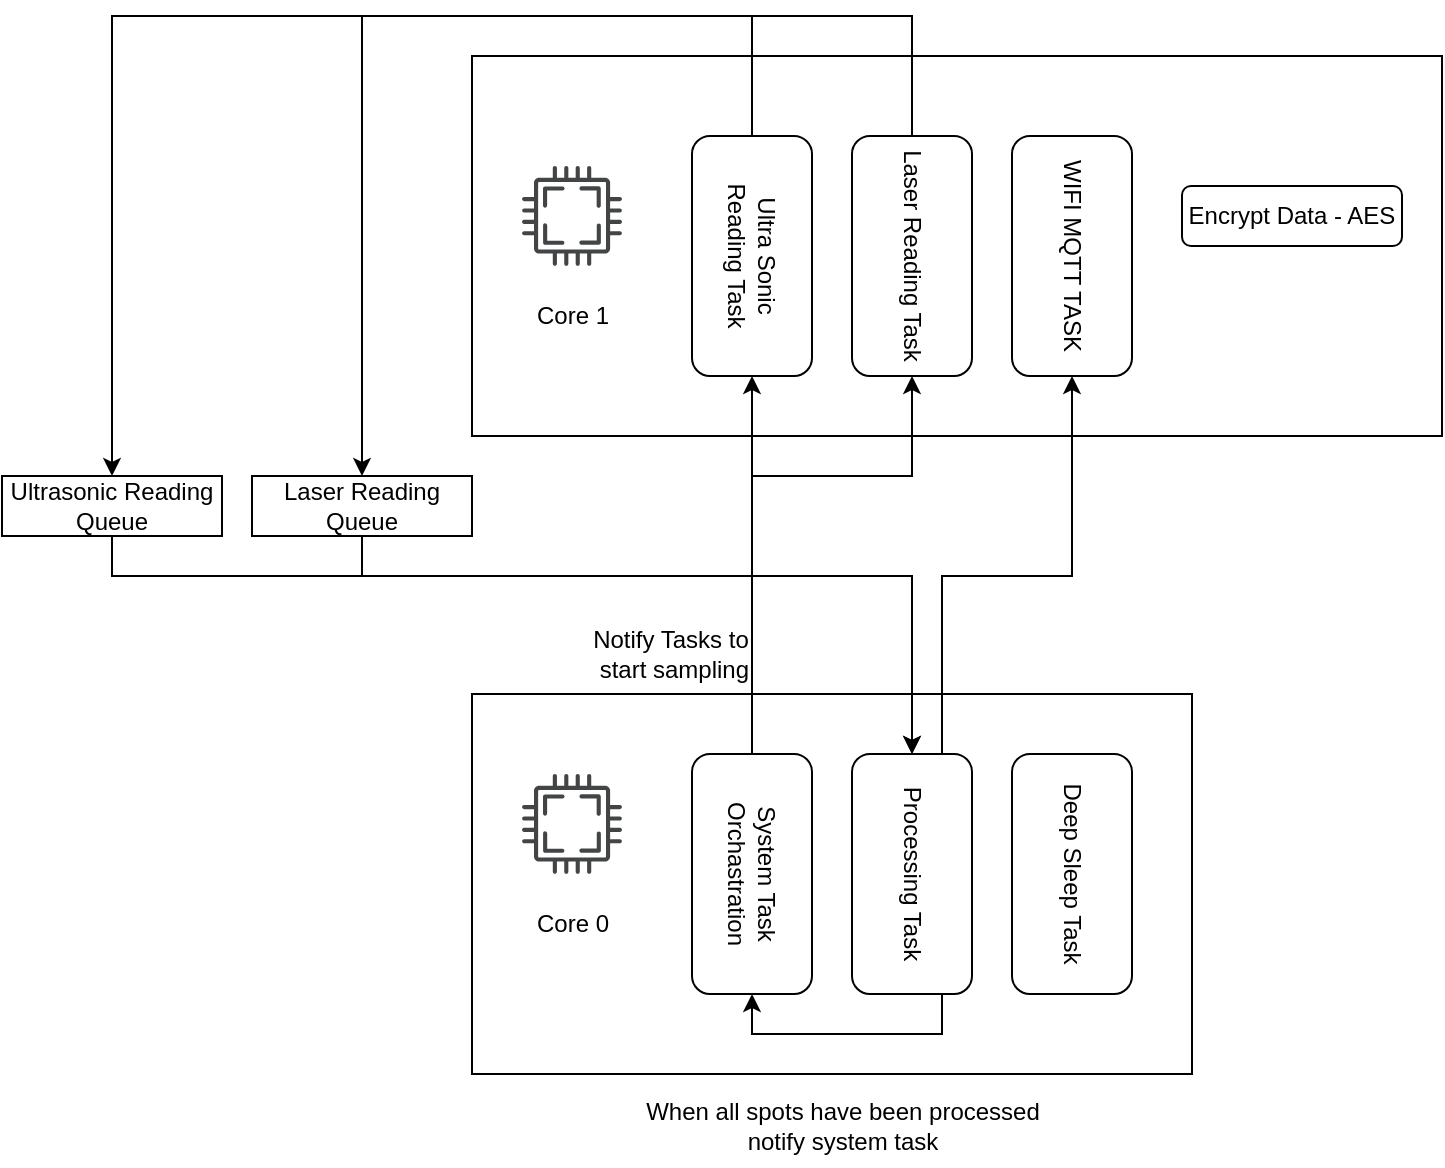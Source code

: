 <mxfile version="27.0.9">
  <diagram name="Page-1" id="YjfDYSAni3ohlUiW1IaJ">
    <mxGraphModel dx="1439" dy="806" grid="1" gridSize="10" guides="1" tooltips="1" connect="1" arrows="1" fold="1" page="1" pageScale="1" pageWidth="827" pageHeight="583" math="0" shadow="0">
      <root>
        <mxCell id="0" />
        <mxCell id="1" parent="0" />
        <mxCell id="ijcw4CLRvwiuMin02ovJ-13" value="" style="rounded=0;whiteSpace=wrap;html=1;fillColor=none;" parent="1" vertex="1">
          <mxGeometry x="315" y="347" width="360" height="190" as="geometry" />
        </mxCell>
        <mxCell id="ijcw4CLRvwiuMin02ovJ-9" value="" style="rounded=0;whiteSpace=wrap;html=1;fillColor=none;" parent="1" vertex="1">
          <mxGeometry x="315" y="28" width="485" height="190" as="geometry" />
        </mxCell>
        <mxCell id="ijcw4CLRvwiuMin02ovJ-2" value="" style="sketch=0;pointerEvents=1;shadow=0;dashed=0;html=1;strokeColor=none;fillColor=#434445;aspect=fixed;labelPosition=center;verticalLabelPosition=bottom;verticalAlign=top;align=center;outlineConnect=0;shape=mxgraph.vvd.cpu;" parent="1" vertex="1">
          <mxGeometry x="340" y="83" width="50" height="50" as="geometry" />
        </mxCell>
        <mxCell id="ijcw4CLRvwiuMin02ovJ-3" value="Core 1" style="text;html=1;align=center;verticalAlign=middle;resizable=0;points=[];autosize=1;strokeColor=none;fillColor=none;" parent="1" vertex="1">
          <mxGeometry x="335" y="143" width="60" height="30" as="geometry" />
        </mxCell>
        <mxCell id="ijcw4CLRvwiuMin02ovJ-4" value="" style="sketch=0;pointerEvents=1;shadow=0;dashed=0;html=1;strokeColor=none;fillColor=#434445;aspect=fixed;labelPosition=center;verticalLabelPosition=bottom;verticalAlign=top;align=center;outlineConnect=0;shape=mxgraph.vvd.cpu;" parent="1" vertex="1">
          <mxGeometry x="340" y="387" width="50" height="50" as="geometry" />
        </mxCell>
        <mxCell id="ijcw4CLRvwiuMin02ovJ-5" value="Core 0" style="text;html=1;align=center;verticalAlign=middle;resizable=0;points=[];autosize=1;strokeColor=none;fillColor=none;" parent="1" vertex="1">
          <mxGeometry x="335" y="447" width="60" height="30" as="geometry" />
        </mxCell>
        <mxCell id="ijcw4CLRvwiuMin02ovJ-6" value="Ultra Sonic &lt;br&gt;Reading Task" style="rounded=1;whiteSpace=wrap;html=1;rotation=90;" parent="1" vertex="1">
          <mxGeometry x="395" y="98" width="120" height="60" as="geometry" />
        </mxCell>
        <mxCell id="ijcw4CLRvwiuMin02ovJ-7" value="Laser Reading Task" style="rounded=1;whiteSpace=wrap;html=1;rotation=90;" parent="1" vertex="1">
          <mxGeometry x="475" y="98" width="120" height="60" as="geometry" />
        </mxCell>
        <mxCell id="ijcw4CLRvwiuMin02ovJ-8" value="WIFI MQTT TASK" style="rounded=1;whiteSpace=wrap;html=1;rotation=90;" parent="1" vertex="1">
          <mxGeometry x="555" y="98" width="120" height="60" as="geometry" />
        </mxCell>
        <mxCell id="ijcw4CLRvwiuMin02ovJ-10" value="System Task Orchastration" style="rounded=1;whiteSpace=wrap;html=1;rotation=90;" parent="1" vertex="1">
          <mxGeometry x="395" y="407" width="120" height="60" as="geometry" />
        </mxCell>
        <mxCell id="ijcw4CLRvwiuMin02ovJ-23" style="edgeStyle=orthogonalEdgeStyle;rounded=0;orthogonalLoop=1;jettySize=auto;html=1;exitX=1;exitY=0.25;exitDx=0;exitDy=0;entryX=1;entryY=0.5;entryDx=0;entryDy=0;" parent="1" source="ijcw4CLRvwiuMin02ovJ-11" target="ijcw4CLRvwiuMin02ovJ-10" edge="1">
          <mxGeometry relative="1" as="geometry" />
        </mxCell>
        <mxCell id="ijcw4CLRvwiuMin02ovJ-11" value="Processing Task" style="rounded=1;whiteSpace=wrap;html=1;rotation=90;" parent="1" vertex="1">
          <mxGeometry x="475" y="407" width="120" height="60" as="geometry" />
        </mxCell>
        <mxCell id="ijcw4CLRvwiuMin02ovJ-12" value="Deep Sleep Task" style="rounded=1;whiteSpace=wrap;html=1;rotation=90;" parent="1" vertex="1">
          <mxGeometry x="555" y="407" width="120" height="60" as="geometry" />
        </mxCell>
        <mxCell id="ijcw4CLRvwiuMin02ovJ-14" value="" style="endArrow=classic;html=1;rounded=0;exitX=0;exitY=0.5;exitDx=0;exitDy=0;entryX=1;entryY=0.5;entryDx=0;entryDy=0;" parent="1" source="ijcw4CLRvwiuMin02ovJ-10" target="ijcw4CLRvwiuMin02ovJ-6" edge="1">
          <mxGeometry width="50" height="50" relative="1" as="geometry">
            <mxPoint x="715" y="348" as="sourcePoint" />
            <mxPoint x="765" y="298" as="targetPoint" />
          </mxGeometry>
        </mxCell>
        <mxCell id="ijcw4CLRvwiuMin02ovJ-15" value="" style="endArrow=classic;html=1;rounded=0;entryX=1;entryY=0.5;entryDx=0;entryDy=0;" parent="1" target="ijcw4CLRvwiuMin02ovJ-7" edge="1">
          <mxGeometry width="50" height="50" relative="1" as="geometry">
            <mxPoint x="455" y="338" as="sourcePoint" />
            <mxPoint x="465" y="198" as="targetPoint" />
            <Array as="points">
              <mxPoint x="455" y="268" />
              <mxPoint x="455" y="238" />
              <mxPoint x="535" y="238" />
            </Array>
          </mxGeometry>
        </mxCell>
        <mxCell id="ijcw4CLRvwiuMin02ovJ-17" value="Notify Tasks to&lt;br&gt;&amp;nbsp;start sampling" style="text;html=1;align=center;verticalAlign=middle;resizable=0;points=[];autosize=1;strokeColor=none;fillColor=none;" parent="1" vertex="1">
          <mxGeometry x="364" y="307" width="100" height="40" as="geometry" />
        </mxCell>
        <mxCell id="ijcw4CLRvwiuMin02ovJ-18" value="Laser Reading Queue" style="rounded=0;whiteSpace=wrap;html=1;" parent="1" vertex="1">
          <mxGeometry x="205" y="238" width="110" height="30" as="geometry" />
        </mxCell>
        <mxCell id="ijcw4CLRvwiuMin02ovJ-19" value="Ultrasonic Reading Queue" style="rounded=0;whiteSpace=wrap;html=1;" parent="1" vertex="1">
          <mxGeometry x="80" y="238" width="110" height="30" as="geometry" />
        </mxCell>
        <mxCell id="ijcw4CLRvwiuMin02ovJ-24" value="When all spots have been processed &lt;br&gt;notify system task" style="text;html=1;align=center;verticalAlign=middle;resizable=0;points=[];autosize=1;strokeColor=none;fillColor=none;" parent="1" vertex="1">
          <mxGeometry x="390" y="543" width="220" height="40" as="geometry" />
        </mxCell>
        <mxCell id="ijcw4CLRvwiuMin02ovJ-26" value="" style="endArrow=classic;html=1;rounded=0;exitX=0.5;exitY=1;exitDx=0;exitDy=0;entryX=0;entryY=0.5;entryDx=0;entryDy=0;" parent="1" source="ijcw4CLRvwiuMin02ovJ-18" target="ijcw4CLRvwiuMin02ovJ-11" edge="1">
          <mxGeometry width="50" height="50" relative="1" as="geometry">
            <mxPoint x="515" y="338" as="sourcePoint" />
            <mxPoint x="565" y="288" as="targetPoint" />
            <Array as="points">
              <mxPoint x="260" y="288" />
              <mxPoint x="535" y="288" />
            </Array>
          </mxGeometry>
        </mxCell>
        <mxCell id="ijcw4CLRvwiuMin02ovJ-27" value="" style="endArrow=classic;html=1;rounded=0;exitX=0.5;exitY=1;exitDx=0;exitDy=0;entryX=0;entryY=0.5;entryDx=0;entryDy=0;" parent="1" source="ijcw4CLRvwiuMin02ovJ-19" target="ijcw4CLRvwiuMin02ovJ-11" edge="1">
          <mxGeometry width="50" height="50" relative="1" as="geometry">
            <mxPoint x="415" y="308" as="sourcePoint" />
            <mxPoint x="465" y="258" as="targetPoint" />
            <Array as="points">
              <mxPoint x="135" y="288" />
              <mxPoint x="535" y="288" />
            </Array>
          </mxGeometry>
        </mxCell>
        <mxCell id="ijcw4CLRvwiuMin02ovJ-28" value="" style="endArrow=classic;html=1;rounded=0;exitX=0;exitY=0.5;exitDx=0;exitDy=0;entryX=0.5;entryY=0;entryDx=0;entryDy=0;" parent="1" source="ijcw4CLRvwiuMin02ovJ-6" target="ijcw4CLRvwiuMin02ovJ-19" edge="1">
          <mxGeometry width="50" height="50" relative="1" as="geometry">
            <mxPoint x="415" y="228" as="sourcePoint" />
            <mxPoint x="465" y="178" as="targetPoint" />
            <Array as="points">
              <mxPoint x="455" y="8" />
              <mxPoint x="135" y="8" />
            </Array>
          </mxGeometry>
        </mxCell>
        <mxCell id="ijcw4CLRvwiuMin02ovJ-29" value="" style="endArrow=classic;html=1;rounded=0;exitX=0;exitY=0.5;exitDx=0;exitDy=0;entryX=0.5;entryY=0;entryDx=0;entryDy=0;" parent="1" source="ijcw4CLRvwiuMin02ovJ-7" target="ijcw4CLRvwiuMin02ovJ-18" edge="1">
          <mxGeometry width="50" height="50" relative="1" as="geometry">
            <mxPoint x="415" y="228" as="sourcePoint" />
            <mxPoint x="465" y="178" as="targetPoint" />
            <Array as="points">
              <mxPoint x="535" y="8" />
              <mxPoint x="260" y="8" />
            </Array>
          </mxGeometry>
        </mxCell>
        <mxCell id="ijcw4CLRvwiuMin02ovJ-30" value="" style="endArrow=classic;html=1;rounded=0;exitX=0;exitY=0.25;exitDx=0;exitDy=0;entryX=1;entryY=0.5;entryDx=0;entryDy=0;" parent="1" source="ijcw4CLRvwiuMin02ovJ-11" target="ijcw4CLRvwiuMin02ovJ-8" edge="1">
          <mxGeometry width="50" height="50" relative="1" as="geometry">
            <mxPoint x="515" y="368" as="sourcePoint" />
            <mxPoint x="565" y="318" as="targetPoint" />
            <Array as="points">
              <mxPoint x="550" y="288" />
              <mxPoint x="615" y="288" />
            </Array>
          </mxGeometry>
        </mxCell>
        <mxCell id="BV09fPFT3irEw3dTANne-1" value="Encrypt Data - AES" style="rounded=1;whiteSpace=wrap;html=1;" parent="1" vertex="1">
          <mxGeometry x="670" y="93" width="110" height="30" as="geometry" />
        </mxCell>
      </root>
    </mxGraphModel>
  </diagram>
</mxfile>
